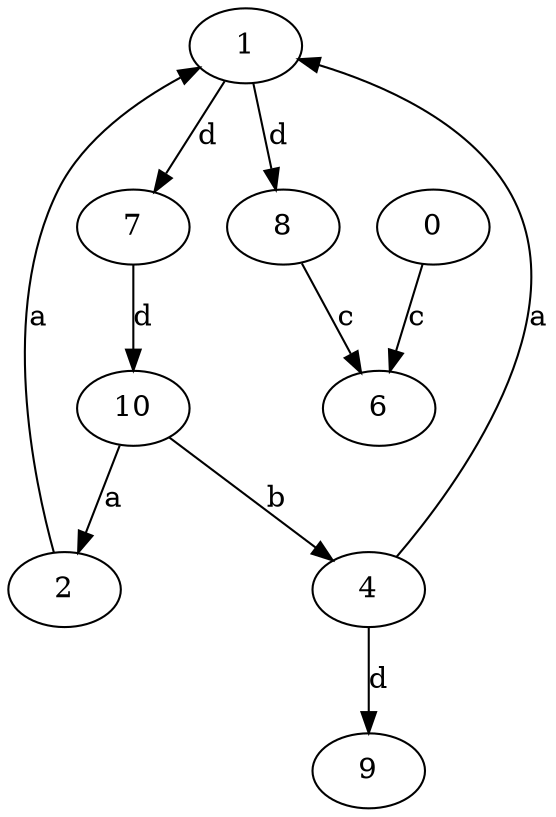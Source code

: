 strict digraph  {
1;
2;
4;
6;
7;
0;
8;
9;
10;
1 -> 7  [label=d];
1 -> 8  [label=d];
2 -> 1  [label=a];
4 -> 1  [label=a];
4 -> 9  [label=d];
7 -> 10  [label=d];
0 -> 6  [label=c];
8 -> 6  [label=c];
10 -> 2  [label=a];
10 -> 4  [label=b];
}
